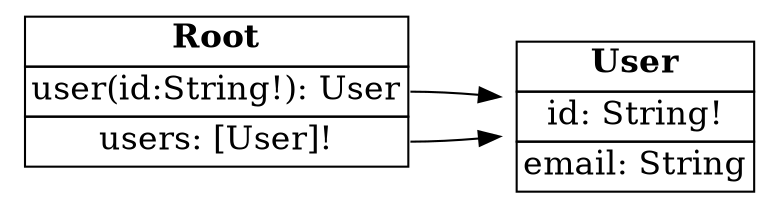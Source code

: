 digraph erd {
graph [
  rankdir = "LR"
];
node [
  fontsize = "16"
  shape = "plaintext"
];
edge [
];
Root [label=<<TABLE BORDER="0" CELLBORDER="1" CELLSPACING="0"><TR><TD><B>Root</B></TD></TR><TR><TD PORT="userport">user(id:String!): User</TD></TR>,<TR><TD PORT="usersport">users: [User]!</TD></TR></TABLE>>];
User [label=<<TABLE BORDER="0" CELLBORDER="1" CELLSPACING="0"><TR><TD><B>User</B></TD></TR><TR><TD PORT="idport">id: String!</TD></TR>,<TR><TD PORT="emailport">email: String</TD></TR></TABLE>>];

Root:userport -> User
Root:usersport -> User
}
